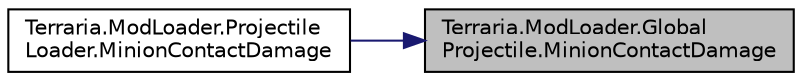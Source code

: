 digraph "Terraria.ModLoader.GlobalProjectile.MinionContactDamage"
{
 // LATEX_PDF_SIZE
  edge [fontname="Helvetica",fontsize="10",labelfontname="Helvetica",labelfontsize="10"];
  node [fontname="Helvetica",fontsize="10",shape=record];
  rankdir="RL";
  Node1 [label="Terraria.ModLoader.Global\lProjectile.MinionContactDamage",height=0.2,width=0.4,color="black", fillcolor="grey75", style="filled", fontcolor="black",tooltip="Whether or not a minion can damage NPCs by touching them. Returns false by default...."];
  Node1 -> Node2 [dir="back",color="midnightblue",fontsize="10",style="solid",fontname="Helvetica"];
  Node2 [label="Terraria.ModLoader.Projectile\lLoader.MinionContactDamage",height=0.2,width=0.4,color="black", fillcolor="white", style="filled",URL="$class_terraria_1_1_mod_loader_1_1_projectile_loader.html#a9b08eb7e577332317a9f98bed7e1b82b",tooltip=" "];
}
